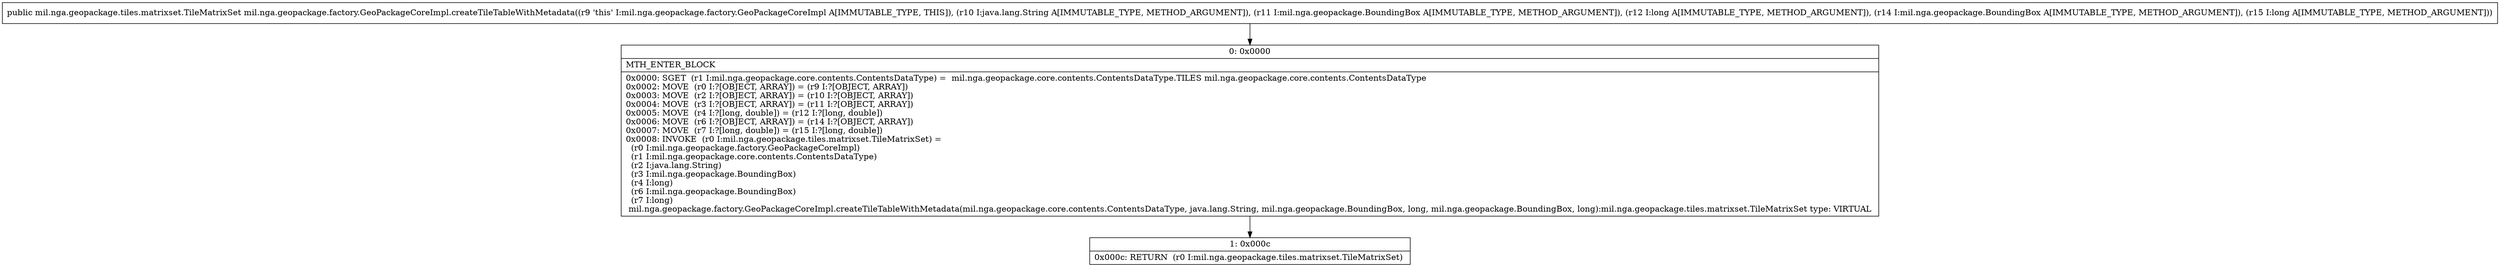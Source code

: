 digraph "CFG formil.nga.geopackage.factory.GeoPackageCoreImpl.createTileTableWithMetadata(Ljava\/lang\/String;Lmil\/nga\/geopackage\/BoundingBox;JLmil\/nga\/geopackage\/BoundingBox;J)Lmil\/nga\/geopackage\/tiles\/matrixset\/TileMatrixSet;" {
Node_0 [shape=record,label="{0\:\ 0x0000|MTH_ENTER_BLOCK\l|0x0000: SGET  (r1 I:mil.nga.geopackage.core.contents.ContentsDataType) =  mil.nga.geopackage.core.contents.ContentsDataType.TILES mil.nga.geopackage.core.contents.ContentsDataType \l0x0002: MOVE  (r0 I:?[OBJECT, ARRAY]) = (r9 I:?[OBJECT, ARRAY]) \l0x0003: MOVE  (r2 I:?[OBJECT, ARRAY]) = (r10 I:?[OBJECT, ARRAY]) \l0x0004: MOVE  (r3 I:?[OBJECT, ARRAY]) = (r11 I:?[OBJECT, ARRAY]) \l0x0005: MOVE  (r4 I:?[long, double]) = (r12 I:?[long, double]) \l0x0006: MOVE  (r6 I:?[OBJECT, ARRAY]) = (r14 I:?[OBJECT, ARRAY]) \l0x0007: MOVE  (r7 I:?[long, double]) = (r15 I:?[long, double]) \l0x0008: INVOKE  (r0 I:mil.nga.geopackage.tiles.matrixset.TileMatrixSet) = \l  (r0 I:mil.nga.geopackage.factory.GeoPackageCoreImpl)\l  (r1 I:mil.nga.geopackage.core.contents.ContentsDataType)\l  (r2 I:java.lang.String)\l  (r3 I:mil.nga.geopackage.BoundingBox)\l  (r4 I:long)\l  (r6 I:mil.nga.geopackage.BoundingBox)\l  (r7 I:long)\l mil.nga.geopackage.factory.GeoPackageCoreImpl.createTileTableWithMetadata(mil.nga.geopackage.core.contents.ContentsDataType, java.lang.String, mil.nga.geopackage.BoundingBox, long, mil.nga.geopackage.BoundingBox, long):mil.nga.geopackage.tiles.matrixset.TileMatrixSet type: VIRTUAL \l}"];
Node_1 [shape=record,label="{1\:\ 0x000c|0x000c: RETURN  (r0 I:mil.nga.geopackage.tiles.matrixset.TileMatrixSet) \l}"];
MethodNode[shape=record,label="{public mil.nga.geopackage.tiles.matrixset.TileMatrixSet mil.nga.geopackage.factory.GeoPackageCoreImpl.createTileTableWithMetadata((r9 'this' I:mil.nga.geopackage.factory.GeoPackageCoreImpl A[IMMUTABLE_TYPE, THIS]), (r10 I:java.lang.String A[IMMUTABLE_TYPE, METHOD_ARGUMENT]), (r11 I:mil.nga.geopackage.BoundingBox A[IMMUTABLE_TYPE, METHOD_ARGUMENT]), (r12 I:long A[IMMUTABLE_TYPE, METHOD_ARGUMENT]), (r14 I:mil.nga.geopackage.BoundingBox A[IMMUTABLE_TYPE, METHOD_ARGUMENT]), (r15 I:long A[IMMUTABLE_TYPE, METHOD_ARGUMENT])) }"];
MethodNode -> Node_0;
Node_0 -> Node_1;
}

